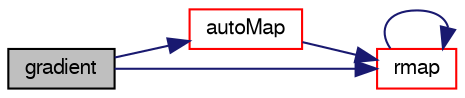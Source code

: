 digraph "gradient"
{
  bgcolor="transparent";
  edge [fontname="FreeSans",fontsize="10",labelfontname="FreeSans",labelfontsize="10"];
  node [fontname="FreeSans",fontsize="10",shape=record];
  rankdir="LR";
  Node89 [label="gradient",height=0.2,width=0.4,color="black", fillcolor="grey75", style="filled", fontcolor="black"];
  Node89 -> Node90 [color="midnightblue",fontsize="10",style="solid",fontname="FreeSans"];
  Node90 [label="autoMap",height=0.2,width=0.4,color="red",URL="$a21982.html#a0ab0c43ce90d756c88dd81e3d0a9eef5",tooltip="Map (and resize as needed) from self given a mapping object. "];
  Node90 -> Node145 [color="midnightblue",fontsize="10",style="solid",fontname="FreeSans"];
  Node145 [label="rmap",height=0.2,width=0.4,color="red",URL="$a21982.html#abe233fd0f00c5f2012c2a8f57f20f5cb",tooltip="Reverse map the given fvPatchField onto this fvPatchField. "];
  Node145 -> Node145 [color="midnightblue",fontsize="10",style="solid",fontname="FreeSans"];
  Node89 -> Node145 [color="midnightblue",fontsize="10",style="solid",fontname="FreeSans"];
}
